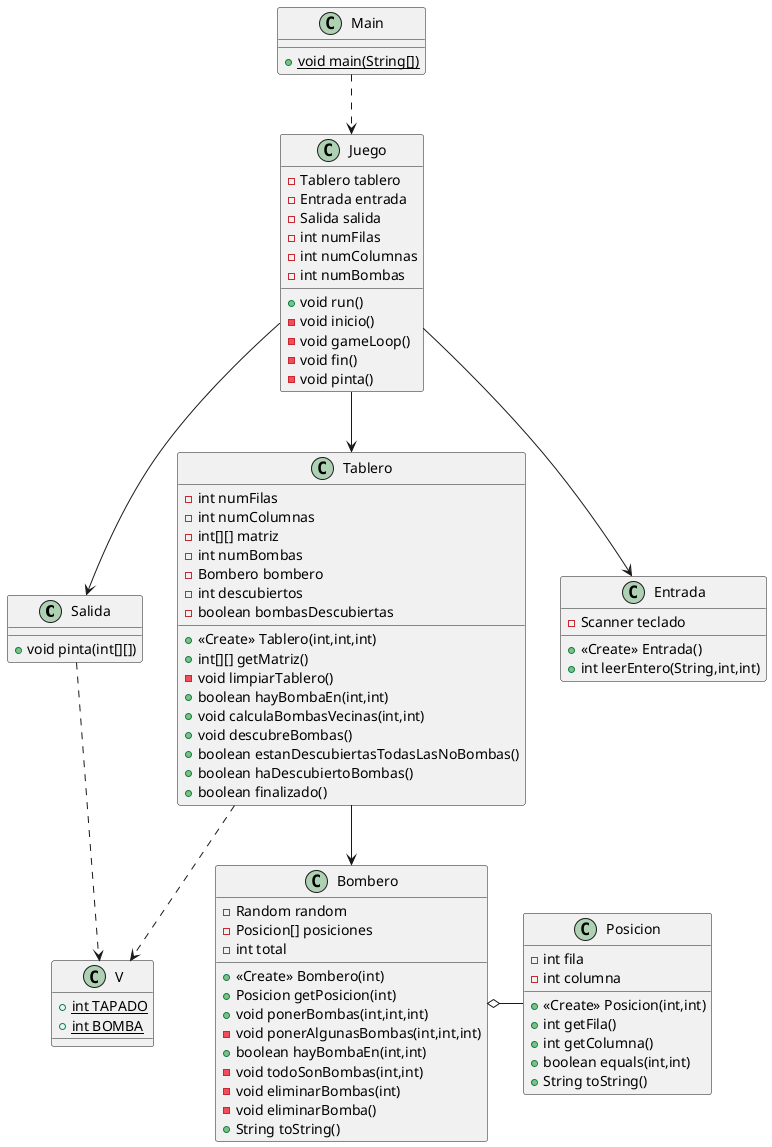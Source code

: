 @startuml
class Salida {
+ void pinta(int[][])
}
class Tablero {
- int numFilas
- int numColumnas
- int[][] matriz
- int numBombas
- Bombero bombero
- int descubiertos
- boolean bombasDescubiertas
+ <<Create>> Tablero(int,int,int)
+ int[][] getMatriz()
- void limpiarTablero()
+ boolean hayBombaEn(int,int)
+ void calculaBombasVecinas(int,int)
+ void descubreBombas()
+ boolean estanDescubiertasTodasLasNoBombas()
+ boolean haDescubiertoBombas()
+ boolean finalizado()
}
class Main {
+ {static} void main(String[])
}
class Juego {
- Tablero tablero
- Entrada entrada
- Salida salida
- int numFilas
- int numColumnas
- int numBombas
+ void run()
- void inicio()
- void gameLoop()
- void fin()
- void pinta()
}
class Bombero {
- Random random
- Posicion[] posiciones
- int total
+ <<Create>> Bombero(int)
+ Posicion getPosicion(int)
+ void ponerBombas(int,int,int)
- void ponerAlgunasBombas(int,int,int)
+ boolean hayBombaEn(int,int)
- void todoSonBombas(int,int)
- void eliminarBombas(int)
- void eliminarBomba()
+ String toString()
}
class V {
+ {static} int TAPADO
+ {static} int BOMBA
}
class Entrada {
- Scanner teclado
+ <<Create>> Entrada()
+ int leerEntero(String,int,int)
}
class Posicion {
- int fila
- int columna
+ <<Create>> Posicion(int,int)
+ int getFila()
+ int getColumna()
+ boolean equals(int,int)
+ String toString()
}

Main ..> Juego
Juego --> Tablero
Juego --> Entrada
Juego --> Salida
Tablero --> Bombero
Bombero o- Posicion
Salida ..> V
Tablero ..> V

@enduml
